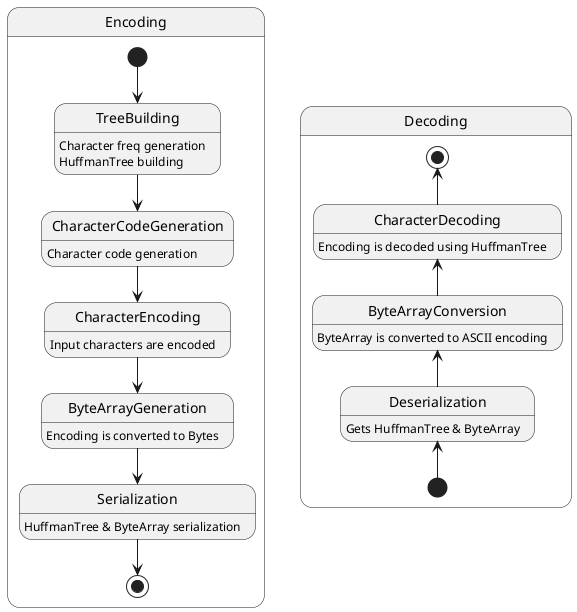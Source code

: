 @startuml
'https://plantuml.com/state-diagram

'scale 0 width
hide empty description



state Encoding {
    [*] --> TreeBuilding
    TreeBuilding : Character freq generation
    TreeBuilding : HuffmanTree building

    TreeBuilding --> CharacterCodeGeneration
    CharacterCodeGeneration : Character code generation

    CharacterCodeGeneration --> CharacterEncoding
    CharacterEncoding : Input characters are encoded

    CharacterEncoding --> ByteArrayGeneration
    ByteArrayGeneration : Encoding is converted to Bytes

    ByteArrayGeneration --> Serialization
    Serialization : HuffmanTree & ByteArray serialization

    Serialization --> [*]
}

state Decoding {
    [*] -up-> Deserialization
    Deserialization : Gets HuffmanTree & ByteArray

    Deserialization -up-> ByteArrayConversion
    ByteArrayConversion : ByteArray is converted to ASCII encoding

    ByteArrayConversion -up-> CharacterDecoding
    CharacterDecoding : Encoding is decoded using HuffmanTree

    CharacterDecoding -up-> [*]
}

@enduml
